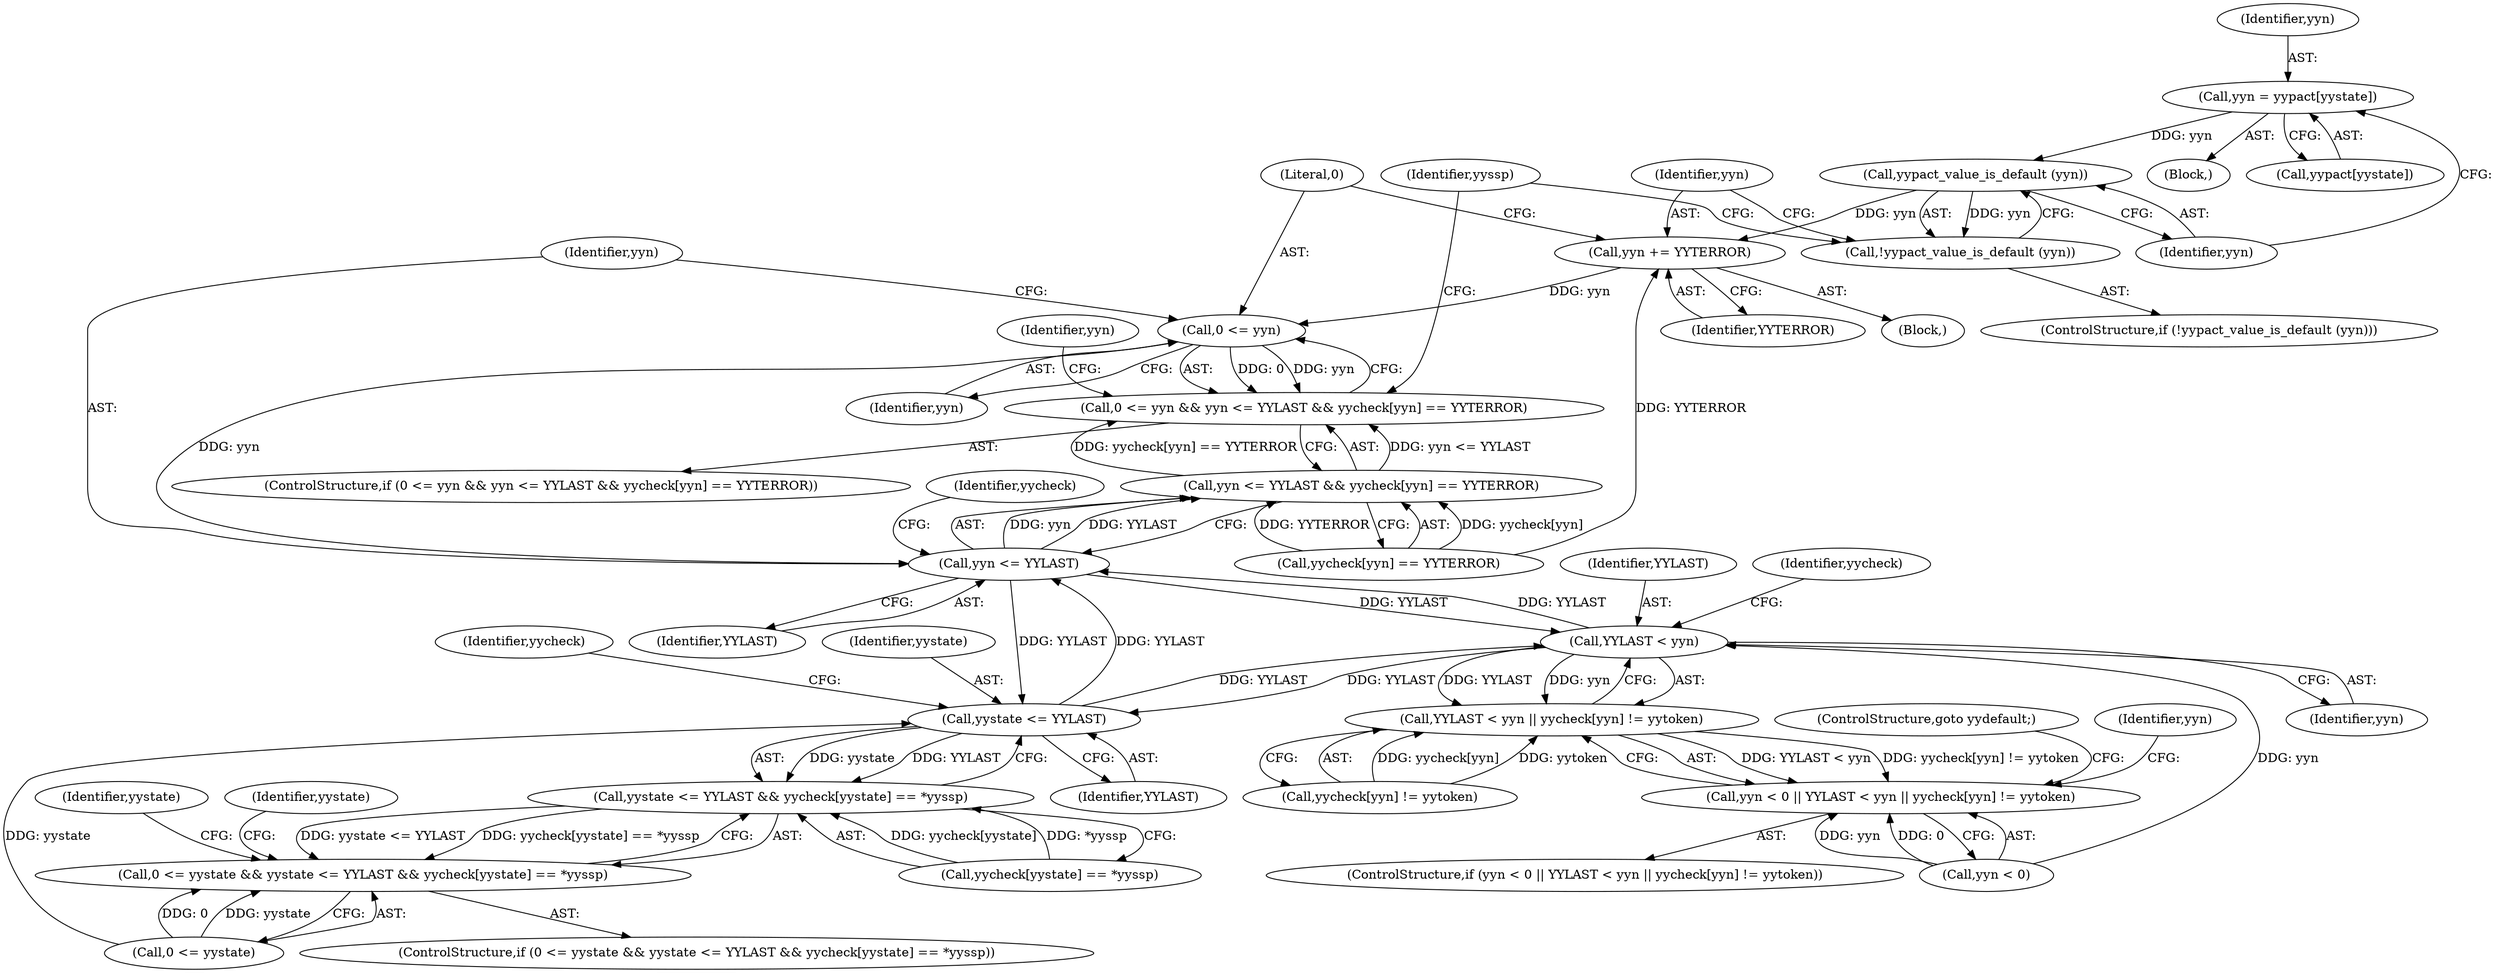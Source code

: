 digraph "0_yara_925bcf3c3b0a28b5b78e25d9efda5c0bf27ae699_1@array" {
"1001763" [label="(Call,yyn = yypact[yystate])"];
"1001770" [label="(Call,yypact_value_is_default (yyn))"];
"1001769" [label="(Call,!yypact_value_is_default (yyn))"];
"1001773" [label="(Call,yyn += YYTERROR)"];
"1001778" [label="(Call,0 <= yyn)"];
"1001777" [label="(Call,0 <= yyn && yyn <= YYLAST && yycheck[yyn] == YYTERROR)"];
"1001782" [label="(Call,yyn <= YYLAST)"];
"1000444" [label="(Call,YYLAST < yyn)"];
"1000443" [label="(Call,YYLAST < yyn || yycheck[yyn] != yytoken)"];
"1000439" [label="(Call,yyn < 0 || YYLAST < yyn || yycheck[yyn] != yytoken)"];
"1001668" [label="(Call,yystate <= YYLAST)"];
"1001667" [label="(Call,yystate <= YYLAST && yycheck[yystate] == *yyssp)"];
"1001663" [label="(Call,0 <= yystate && yystate <= YYLAST && yycheck[yystate] == *yyssp)"];
"1001781" [label="(Call,yyn <= YYLAST && yycheck[yyn] == YYTERROR)"];
"1000439" [label="(Call,yyn < 0 || YYLAST < yyn || yycheck[yyn] != yytoken)"];
"1000444" [label="(Call,YYLAST < yyn)"];
"1001783" [label="(Identifier,yyn)"];
"1001778" [label="(Call,0 <= yyn)"];
"1001780" [label="(Identifier,yyn)"];
"1001678" [label="(Identifier,yystate)"];
"1000445" [label="(Identifier,YYLAST)"];
"1001670" [label="(Identifier,YYLAST)"];
"1001792" [label="(Identifier,yyn)"];
"1001785" [label="(Call,yycheck[yyn] == YYTERROR)"];
"1001777" [label="(Call,0 <= yyn && yyn <= YYLAST && yycheck[yyn] == YYTERROR)"];
"1001784" [label="(Identifier,YYLAST)"];
"1001762" [label="(Block,)"];
"1000446" [label="(Identifier,yyn)"];
"1001779" [label="(Literal,0)"];
"1001684" [label="(Identifier,yystate)"];
"1001668" [label="(Call,yystate <= YYLAST)"];
"1001664" [label="(Call,0 <= yystate)"];
"1001770" [label="(Call,yypact_value_is_default (yyn))"];
"1001775" [label="(Identifier,YYTERROR)"];
"1001673" [label="(Identifier,yycheck)"];
"1000443" [label="(Call,YYLAST < yyn || yycheck[yyn] != yytoken)"];
"1000449" [label="(Identifier,yycheck)"];
"1001776" [label="(ControlStructure,if (0 <= yyn && yyn <= YYLAST && yycheck[yyn] == YYTERROR))"];
"1001763" [label="(Call,yyn = yypact[yystate])"];
"1001787" [label="(Identifier,yycheck)"];
"1000452" [label="(ControlStructure,goto yydefault;)"];
"1001765" [label="(Call,yypact[yystate])"];
"1001667" [label="(Call,yystate <= YYLAST && yycheck[yystate] == *yyssp)"];
"1001663" [label="(Call,0 <= yystate && yystate <= YYLAST && yycheck[yystate] == *yyssp)"];
"1001774" [label="(Identifier,yyn)"];
"1001803" [label="(Identifier,yyssp)"];
"1001769" [label="(Call,!yypact_value_is_default (yyn))"];
"1000454" [label="(Identifier,yyn)"];
"1001671" [label="(Call,yycheck[yystate] == *yyssp)"];
"1000438" [label="(ControlStructure,if (yyn < 0 || YYLAST < yyn || yycheck[yyn] != yytoken))"];
"1000440" [label="(Call,yyn < 0)"];
"1000447" [label="(Call,yycheck[yyn] != yytoken)"];
"1001773" [label="(Call,yyn += YYTERROR)"];
"1001768" [label="(ControlStructure,if (!yypact_value_is_default (yyn)))"];
"1001771" [label="(Identifier,yyn)"];
"1001772" [label="(Block,)"];
"1001662" [label="(ControlStructure,if (0 <= yystate && yystate <= YYLAST && yycheck[yystate] == *yyssp))"];
"1001764" [label="(Identifier,yyn)"];
"1001669" [label="(Identifier,yystate)"];
"1001781" [label="(Call,yyn <= YYLAST && yycheck[yyn] == YYTERROR)"];
"1001782" [label="(Call,yyn <= YYLAST)"];
"1001763" -> "1001762"  [label="AST: "];
"1001763" -> "1001765"  [label="CFG: "];
"1001764" -> "1001763"  [label="AST: "];
"1001765" -> "1001763"  [label="AST: "];
"1001771" -> "1001763"  [label="CFG: "];
"1001763" -> "1001770"  [label="DDG: yyn"];
"1001770" -> "1001769"  [label="AST: "];
"1001770" -> "1001771"  [label="CFG: "];
"1001771" -> "1001770"  [label="AST: "];
"1001769" -> "1001770"  [label="CFG: "];
"1001770" -> "1001769"  [label="DDG: yyn"];
"1001770" -> "1001773"  [label="DDG: yyn"];
"1001769" -> "1001768"  [label="AST: "];
"1001774" -> "1001769"  [label="CFG: "];
"1001803" -> "1001769"  [label="CFG: "];
"1001773" -> "1001772"  [label="AST: "];
"1001773" -> "1001775"  [label="CFG: "];
"1001774" -> "1001773"  [label="AST: "];
"1001775" -> "1001773"  [label="AST: "];
"1001779" -> "1001773"  [label="CFG: "];
"1001785" -> "1001773"  [label="DDG: YYTERROR"];
"1001773" -> "1001778"  [label="DDG: yyn"];
"1001778" -> "1001777"  [label="AST: "];
"1001778" -> "1001780"  [label="CFG: "];
"1001779" -> "1001778"  [label="AST: "];
"1001780" -> "1001778"  [label="AST: "];
"1001783" -> "1001778"  [label="CFG: "];
"1001777" -> "1001778"  [label="CFG: "];
"1001778" -> "1001777"  [label="DDG: 0"];
"1001778" -> "1001777"  [label="DDG: yyn"];
"1001778" -> "1001782"  [label="DDG: yyn"];
"1001777" -> "1001776"  [label="AST: "];
"1001777" -> "1001781"  [label="CFG: "];
"1001781" -> "1001777"  [label="AST: "];
"1001792" -> "1001777"  [label="CFG: "];
"1001803" -> "1001777"  [label="CFG: "];
"1001781" -> "1001777"  [label="DDG: yyn <= YYLAST"];
"1001781" -> "1001777"  [label="DDG: yycheck[yyn] == YYTERROR"];
"1001782" -> "1001781"  [label="AST: "];
"1001782" -> "1001784"  [label="CFG: "];
"1001783" -> "1001782"  [label="AST: "];
"1001784" -> "1001782"  [label="AST: "];
"1001787" -> "1001782"  [label="CFG: "];
"1001781" -> "1001782"  [label="CFG: "];
"1001782" -> "1000444"  [label="DDG: YYLAST"];
"1001782" -> "1001668"  [label="DDG: YYLAST"];
"1001782" -> "1001781"  [label="DDG: yyn"];
"1001782" -> "1001781"  [label="DDG: YYLAST"];
"1000444" -> "1001782"  [label="DDG: YYLAST"];
"1001668" -> "1001782"  [label="DDG: YYLAST"];
"1000444" -> "1000443"  [label="AST: "];
"1000444" -> "1000446"  [label="CFG: "];
"1000445" -> "1000444"  [label="AST: "];
"1000446" -> "1000444"  [label="AST: "];
"1000449" -> "1000444"  [label="CFG: "];
"1000443" -> "1000444"  [label="CFG: "];
"1000444" -> "1000443"  [label="DDG: YYLAST"];
"1000444" -> "1000443"  [label="DDG: yyn"];
"1001668" -> "1000444"  [label="DDG: YYLAST"];
"1000440" -> "1000444"  [label="DDG: yyn"];
"1000444" -> "1001668"  [label="DDG: YYLAST"];
"1000443" -> "1000439"  [label="AST: "];
"1000443" -> "1000447"  [label="CFG: "];
"1000447" -> "1000443"  [label="AST: "];
"1000439" -> "1000443"  [label="CFG: "];
"1000443" -> "1000439"  [label="DDG: YYLAST < yyn"];
"1000443" -> "1000439"  [label="DDG: yycheck[yyn] != yytoken"];
"1000447" -> "1000443"  [label="DDG: yycheck[yyn]"];
"1000447" -> "1000443"  [label="DDG: yytoken"];
"1000439" -> "1000438"  [label="AST: "];
"1000439" -> "1000440"  [label="CFG: "];
"1000440" -> "1000439"  [label="AST: "];
"1000452" -> "1000439"  [label="CFG: "];
"1000454" -> "1000439"  [label="CFG: "];
"1000440" -> "1000439"  [label="DDG: yyn"];
"1000440" -> "1000439"  [label="DDG: 0"];
"1001668" -> "1001667"  [label="AST: "];
"1001668" -> "1001670"  [label="CFG: "];
"1001669" -> "1001668"  [label="AST: "];
"1001670" -> "1001668"  [label="AST: "];
"1001673" -> "1001668"  [label="CFG: "];
"1001667" -> "1001668"  [label="CFG: "];
"1001668" -> "1001667"  [label="DDG: yystate"];
"1001668" -> "1001667"  [label="DDG: YYLAST"];
"1001664" -> "1001668"  [label="DDG: yystate"];
"1001667" -> "1001663"  [label="AST: "];
"1001667" -> "1001671"  [label="CFG: "];
"1001671" -> "1001667"  [label="AST: "];
"1001663" -> "1001667"  [label="CFG: "];
"1001667" -> "1001663"  [label="DDG: yystate <= YYLAST"];
"1001667" -> "1001663"  [label="DDG: yycheck[yystate] == *yyssp"];
"1001671" -> "1001667"  [label="DDG: yycheck[yystate]"];
"1001671" -> "1001667"  [label="DDG: *yyssp"];
"1001663" -> "1001662"  [label="AST: "];
"1001663" -> "1001664"  [label="CFG: "];
"1001664" -> "1001663"  [label="AST: "];
"1001678" -> "1001663"  [label="CFG: "];
"1001684" -> "1001663"  [label="CFG: "];
"1001664" -> "1001663"  [label="DDG: 0"];
"1001664" -> "1001663"  [label="DDG: yystate"];
"1001781" -> "1001785"  [label="CFG: "];
"1001785" -> "1001781"  [label="AST: "];
"1001785" -> "1001781"  [label="DDG: yycheck[yyn]"];
"1001785" -> "1001781"  [label="DDG: YYTERROR"];
}
